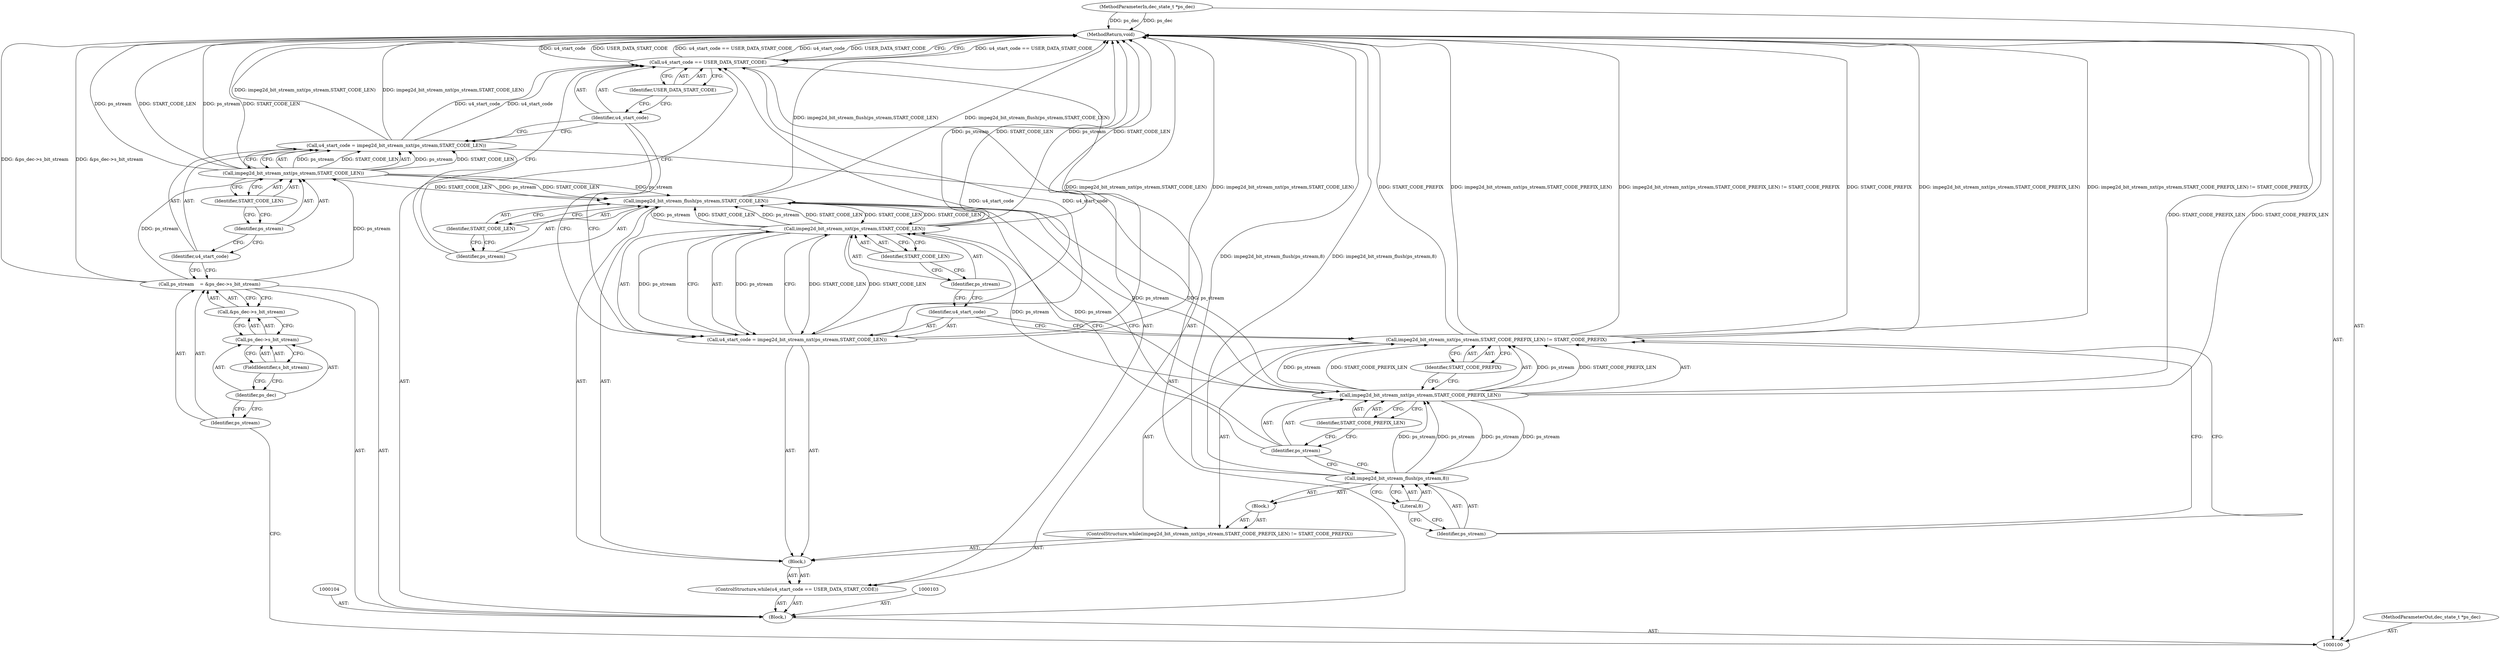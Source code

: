 digraph "1_Android_ffab15eb80630dc799eb410855c93525b75233c3_6" {
"1000139" [label="(MethodReturn,void)"];
"1000101" [label="(MethodParameterIn,dec_state_t *ps_dec)"];
"1000181" [label="(MethodParameterOut,dec_state_t *ps_dec)"];
"1000117" [label="(Call,u4_start_code == USER_DATA_START_CODE)"];
"1000118" [label="(Identifier,u4_start_code)"];
"1000119" [label="(Identifier,USER_DATA_START_CODE)"];
"1000116" [label="(ControlStructure,while(u4_start_code == USER_DATA_START_CODE))"];
"1000120" [label="(Block,)"];
"1000122" [label="(Identifier,ps_stream)"];
"1000123" [label="(Identifier,START_CODE_LEN)"];
"1000121" [label="(Call,impeg2d_bit_stream_flush(ps_stream,START_CODE_LEN))"];
"1000125" [label="(Call,impeg2d_bit_stream_nxt(ps_stream,START_CODE_PREFIX_LEN) != START_CODE_PREFIX)"];
"1000126" [label="(Call,impeg2d_bit_stream_nxt(ps_stream,START_CODE_PREFIX_LEN))"];
"1000127" [label="(Identifier,ps_stream)"];
"1000128" [label="(Identifier,START_CODE_PREFIX_LEN)"];
"1000129" [label="(Identifier,START_CODE_PREFIX)"];
"1000124" [label="(ControlStructure,while(impeg2d_bit_stream_nxt(ps_stream,START_CODE_PREFIX_LEN) != START_CODE_PREFIX))"];
"1000130" [label="(Block,)"];
"1000131" [label="(Call,impeg2d_bit_stream_flush(ps_stream,8))"];
"1000132" [label="(Identifier,ps_stream)"];
"1000133" [label="(Literal,8)"];
"1000136" [label="(Call,impeg2d_bit_stream_nxt(ps_stream,START_CODE_LEN))"];
"1000137" [label="(Identifier,ps_stream)"];
"1000138" [label="(Identifier,START_CODE_LEN)"];
"1000134" [label="(Call,u4_start_code = impeg2d_bit_stream_nxt(ps_stream,START_CODE_LEN))"];
"1000135" [label="(Identifier,u4_start_code)"];
"1000102" [label="(Block,)"];
"1000107" [label="(Call,&ps_dec->s_bit_stream)"];
"1000108" [label="(Call,ps_dec->s_bit_stream)"];
"1000109" [label="(Identifier,ps_dec)"];
"1000110" [label="(FieldIdentifier,s_bit_stream)"];
"1000105" [label="(Call,ps_stream    = &ps_dec->s_bit_stream)"];
"1000106" [label="(Identifier,ps_stream)"];
"1000113" [label="(Call,impeg2d_bit_stream_nxt(ps_stream,START_CODE_LEN))"];
"1000111" [label="(Call,u4_start_code = impeg2d_bit_stream_nxt(ps_stream,START_CODE_LEN))"];
"1000112" [label="(Identifier,u4_start_code)"];
"1000114" [label="(Identifier,ps_stream)"];
"1000115" [label="(Identifier,START_CODE_LEN)"];
"1000139" -> "1000100"  [label="AST: "];
"1000139" -> "1000117"  [label="CFG: "];
"1000117" -> "1000139"  [label="DDG: u4_start_code == USER_DATA_START_CODE"];
"1000117" -> "1000139"  [label="DDG: u4_start_code"];
"1000117" -> "1000139"  [label="DDG: USER_DATA_START_CODE"];
"1000125" -> "1000139"  [label="DDG: impeg2d_bit_stream_nxt(ps_stream,START_CODE_PREFIX_LEN)"];
"1000125" -> "1000139"  [label="DDG: impeg2d_bit_stream_nxt(ps_stream,START_CODE_PREFIX_LEN) != START_CODE_PREFIX"];
"1000125" -> "1000139"  [label="DDG: START_CODE_PREFIX"];
"1000105" -> "1000139"  [label="DDG: &ps_dec->s_bit_stream"];
"1000113" -> "1000139"  [label="DDG: ps_stream"];
"1000113" -> "1000139"  [label="DDG: START_CODE_LEN"];
"1000134" -> "1000139"  [label="DDG: impeg2d_bit_stream_nxt(ps_stream,START_CODE_LEN)"];
"1000136" -> "1000139"  [label="DDG: ps_stream"];
"1000136" -> "1000139"  [label="DDG: START_CODE_LEN"];
"1000131" -> "1000139"  [label="DDG: impeg2d_bit_stream_flush(ps_stream,8)"];
"1000121" -> "1000139"  [label="DDG: impeg2d_bit_stream_flush(ps_stream,START_CODE_LEN)"];
"1000111" -> "1000139"  [label="DDG: impeg2d_bit_stream_nxt(ps_stream,START_CODE_LEN)"];
"1000101" -> "1000139"  [label="DDG: ps_dec"];
"1000126" -> "1000139"  [label="DDG: START_CODE_PREFIX_LEN"];
"1000101" -> "1000100"  [label="AST: "];
"1000101" -> "1000139"  [label="DDG: ps_dec"];
"1000181" -> "1000100"  [label="AST: "];
"1000117" -> "1000116"  [label="AST: "];
"1000117" -> "1000119"  [label="CFG: "];
"1000118" -> "1000117"  [label="AST: "];
"1000119" -> "1000117"  [label="AST: "];
"1000122" -> "1000117"  [label="CFG: "];
"1000139" -> "1000117"  [label="CFG: "];
"1000117" -> "1000139"  [label="DDG: u4_start_code == USER_DATA_START_CODE"];
"1000117" -> "1000139"  [label="DDG: u4_start_code"];
"1000117" -> "1000139"  [label="DDG: USER_DATA_START_CODE"];
"1000111" -> "1000117"  [label="DDG: u4_start_code"];
"1000134" -> "1000117"  [label="DDG: u4_start_code"];
"1000118" -> "1000117"  [label="AST: "];
"1000118" -> "1000134"  [label="CFG: "];
"1000118" -> "1000111"  [label="CFG: "];
"1000119" -> "1000118"  [label="CFG: "];
"1000119" -> "1000117"  [label="AST: "];
"1000119" -> "1000118"  [label="CFG: "];
"1000117" -> "1000119"  [label="CFG: "];
"1000116" -> "1000102"  [label="AST: "];
"1000117" -> "1000116"  [label="AST: "];
"1000120" -> "1000116"  [label="AST: "];
"1000120" -> "1000116"  [label="AST: "];
"1000121" -> "1000120"  [label="AST: "];
"1000124" -> "1000120"  [label="AST: "];
"1000134" -> "1000120"  [label="AST: "];
"1000122" -> "1000121"  [label="AST: "];
"1000122" -> "1000117"  [label="CFG: "];
"1000123" -> "1000122"  [label="CFG: "];
"1000123" -> "1000121"  [label="AST: "];
"1000123" -> "1000122"  [label="CFG: "];
"1000121" -> "1000123"  [label="CFG: "];
"1000121" -> "1000120"  [label="AST: "];
"1000121" -> "1000123"  [label="CFG: "];
"1000122" -> "1000121"  [label="AST: "];
"1000123" -> "1000121"  [label="AST: "];
"1000127" -> "1000121"  [label="CFG: "];
"1000121" -> "1000139"  [label="DDG: impeg2d_bit_stream_flush(ps_stream,START_CODE_LEN)"];
"1000113" -> "1000121"  [label="DDG: ps_stream"];
"1000113" -> "1000121"  [label="DDG: START_CODE_LEN"];
"1000136" -> "1000121"  [label="DDG: ps_stream"];
"1000136" -> "1000121"  [label="DDG: START_CODE_LEN"];
"1000121" -> "1000126"  [label="DDG: ps_stream"];
"1000121" -> "1000136"  [label="DDG: START_CODE_LEN"];
"1000125" -> "1000124"  [label="AST: "];
"1000125" -> "1000129"  [label="CFG: "];
"1000126" -> "1000125"  [label="AST: "];
"1000129" -> "1000125"  [label="AST: "];
"1000132" -> "1000125"  [label="CFG: "];
"1000135" -> "1000125"  [label="CFG: "];
"1000125" -> "1000139"  [label="DDG: impeg2d_bit_stream_nxt(ps_stream,START_CODE_PREFIX_LEN)"];
"1000125" -> "1000139"  [label="DDG: impeg2d_bit_stream_nxt(ps_stream,START_CODE_PREFIX_LEN) != START_CODE_PREFIX"];
"1000125" -> "1000139"  [label="DDG: START_CODE_PREFIX"];
"1000126" -> "1000125"  [label="DDG: ps_stream"];
"1000126" -> "1000125"  [label="DDG: START_CODE_PREFIX_LEN"];
"1000126" -> "1000125"  [label="AST: "];
"1000126" -> "1000128"  [label="CFG: "];
"1000127" -> "1000126"  [label="AST: "];
"1000128" -> "1000126"  [label="AST: "];
"1000129" -> "1000126"  [label="CFG: "];
"1000126" -> "1000139"  [label="DDG: START_CODE_PREFIX_LEN"];
"1000126" -> "1000125"  [label="DDG: ps_stream"];
"1000126" -> "1000125"  [label="DDG: START_CODE_PREFIX_LEN"];
"1000131" -> "1000126"  [label="DDG: ps_stream"];
"1000121" -> "1000126"  [label="DDG: ps_stream"];
"1000126" -> "1000131"  [label="DDG: ps_stream"];
"1000126" -> "1000136"  [label="DDG: ps_stream"];
"1000127" -> "1000126"  [label="AST: "];
"1000127" -> "1000131"  [label="CFG: "];
"1000127" -> "1000121"  [label="CFG: "];
"1000128" -> "1000127"  [label="CFG: "];
"1000128" -> "1000126"  [label="AST: "];
"1000128" -> "1000127"  [label="CFG: "];
"1000126" -> "1000128"  [label="CFG: "];
"1000129" -> "1000125"  [label="AST: "];
"1000129" -> "1000126"  [label="CFG: "];
"1000125" -> "1000129"  [label="CFG: "];
"1000124" -> "1000120"  [label="AST: "];
"1000125" -> "1000124"  [label="AST: "];
"1000130" -> "1000124"  [label="AST: "];
"1000130" -> "1000124"  [label="AST: "];
"1000131" -> "1000130"  [label="AST: "];
"1000131" -> "1000130"  [label="AST: "];
"1000131" -> "1000133"  [label="CFG: "];
"1000132" -> "1000131"  [label="AST: "];
"1000133" -> "1000131"  [label="AST: "];
"1000127" -> "1000131"  [label="CFG: "];
"1000131" -> "1000139"  [label="DDG: impeg2d_bit_stream_flush(ps_stream,8)"];
"1000131" -> "1000126"  [label="DDG: ps_stream"];
"1000126" -> "1000131"  [label="DDG: ps_stream"];
"1000132" -> "1000131"  [label="AST: "];
"1000132" -> "1000125"  [label="CFG: "];
"1000133" -> "1000132"  [label="CFG: "];
"1000133" -> "1000131"  [label="AST: "];
"1000133" -> "1000132"  [label="CFG: "];
"1000131" -> "1000133"  [label="CFG: "];
"1000136" -> "1000134"  [label="AST: "];
"1000136" -> "1000138"  [label="CFG: "];
"1000137" -> "1000136"  [label="AST: "];
"1000138" -> "1000136"  [label="AST: "];
"1000134" -> "1000136"  [label="CFG: "];
"1000136" -> "1000139"  [label="DDG: ps_stream"];
"1000136" -> "1000139"  [label="DDG: START_CODE_LEN"];
"1000136" -> "1000121"  [label="DDG: ps_stream"];
"1000136" -> "1000121"  [label="DDG: START_CODE_LEN"];
"1000136" -> "1000134"  [label="DDG: ps_stream"];
"1000136" -> "1000134"  [label="DDG: START_CODE_LEN"];
"1000126" -> "1000136"  [label="DDG: ps_stream"];
"1000121" -> "1000136"  [label="DDG: START_CODE_LEN"];
"1000137" -> "1000136"  [label="AST: "];
"1000137" -> "1000135"  [label="CFG: "];
"1000138" -> "1000137"  [label="CFG: "];
"1000138" -> "1000136"  [label="AST: "];
"1000138" -> "1000137"  [label="CFG: "];
"1000136" -> "1000138"  [label="CFG: "];
"1000134" -> "1000120"  [label="AST: "];
"1000134" -> "1000136"  [label="CFG: "];
"1000135" -> "1000134"  [label="AST: "];
"1000136" -> "1000134"  [label="AST: "];
"1000118" -> "1000134"  [label="CFG: "];
"1000134" -> "1000139"  [label="DDG: impeg2d_bit_stream_nxt(ps_stream,START_CODE_LEN)"];
"1000134" -> "1000117"  [label="DDG: u4_start_code"];
"1000136" -> "1000134"  [label="DDG: ps_stream"];
"1000136" -> "1000134"  [label="DDG: START_CODE_LEN"];
"1000135" -> "1000134"  [label="AST: "];
"1000135" -> "1000125"  [label="CFG: "];
"1000137" -> "1000135"  [label="CFG: "];
"1000102" -> "1000100"  [label="AST: "];
"1000103" -> "1000102"  [label="AST: "];
"1000104" -> "1000102"  [label="AST: "];
"1000105" -> "1000102"  [label="AST: "];
"1000111" -> "1000102"  [label="AST: "];
"1000116" -> "1000102"  [label="AST: "];
"1000107" -> "1000105"  [label="AST: "];
"1000107" -> "1000108"  [label="CFG: "];
"1000108" -> "1000107"  [label="AST: "];
"1000105" -> "1000107"  [label="CFG: "];
"1000108" -> "1000107"  [label="AST: "];
"1000108" -> "1000110"  [label="CFG: "];
"1000109" -> "1000108"  [label="AST: "];
"1000110" -> "1000108"  [label="AST: "];
"1000107" -> "1000108"  [label="CFG: "];
"1000109" -> "1000108"  [label="AST: "];
"1000109" -> "1000106"  [label="CFG: "];
"1000110" -> "1000109"  [label="CFG: "];
"1000110" -> "1000108"  [label="AST: "];
"1000110" -> "1000109"  [label="CFG: "];
"1000108" -> "1000110"  [label="CFG: "];
"1000105" -> "1000102"  [label="AST: "];
"1000105" -> "1000107"  [label="CFG: "];
"1000106" -> "1000105"  [label="AST: "];
"1000107" -> "1000105"  [label="AST: "];
"1000112" -> "1000105"  [label="CFG: "];
"1000105" -> "1000139"  [label="DDG: &ps_dec->s_bit_stream"];
"1000105" -> "1000113"  [label="DDG: ps_stream"];
"1000106" -> "1000105"  [label="AST: "];
"1000106" -> "1000100"  [label="CFG: "];
"1000109" -> "1000106"  [label="CFG: "];
"1000113" -> "1000111"  [label="AST: "];
"1000113" -> "1000115"  [label="CFG: "];
"1000114" -> "1000113"  [label="AST: "];
"1000115" -> "1000113"  [label="AST: "];
"1000111" -> "1000113"  [label="CFG: "];
"1000113" -> "1000139"  [label="DDG: ps_stream"];
"1000113" -> "1000139"  [label="DDG: START_CODE_LEN"];
"1000113" -> "1000111"  [label="DDG: ps_stream"];
"1000113" -> "1000111"  [label="DDG: START_CODE_LEN"];
"1000105" -> "1000113"  [label="DDG: ps_stream"];
"1000113" -> "1000121"  [label="DDG: ps_stream"];
"1000113" -> "1000121"  [label="DDG: START_CODE_LEN"];
"1000111" -> "1000102"  [label="AST: "];
"1000111" -> "1000113"  [label="CFG: "];
"1000112" -> "1000111"  [label="AST: "];
"1000113" -> "1000111"  [label="AST: "];
"1000118" -> "1000111"  [label="CFG: "];
"1000111" -> "1000139"  [label="DDG: impeg2d_bit_stream_nxt(ps_stream,START_CODE_LEN)"];
"1000113" -> "1000111"  [label="DDG: ps_stream"];
"1000113" -> "1000111"  [label="DDG: START_CODE_LEN"];
"1000111" -> "1000117"  [label="DDG: u4_start_code"];
"1000112" -> "1000111"  [label="AST: "];
"1000112" -> "1000105"  [label="CFG: "];
"1000114" -> "1000112"  [label="CFG: "];
"1000114" -> "1000113"  [label="AST: "];
"1000114" -> "1000112"  [label="CFG: "];
"1000115" -> "1000114"  [label="CFG: "];
"1000115" -> "1000113"  [label="AST: "];
"1000115" -> "1000114"  [label="CFG: "];
"1000113" -> "1000115"  [label="CFG: "];
}

